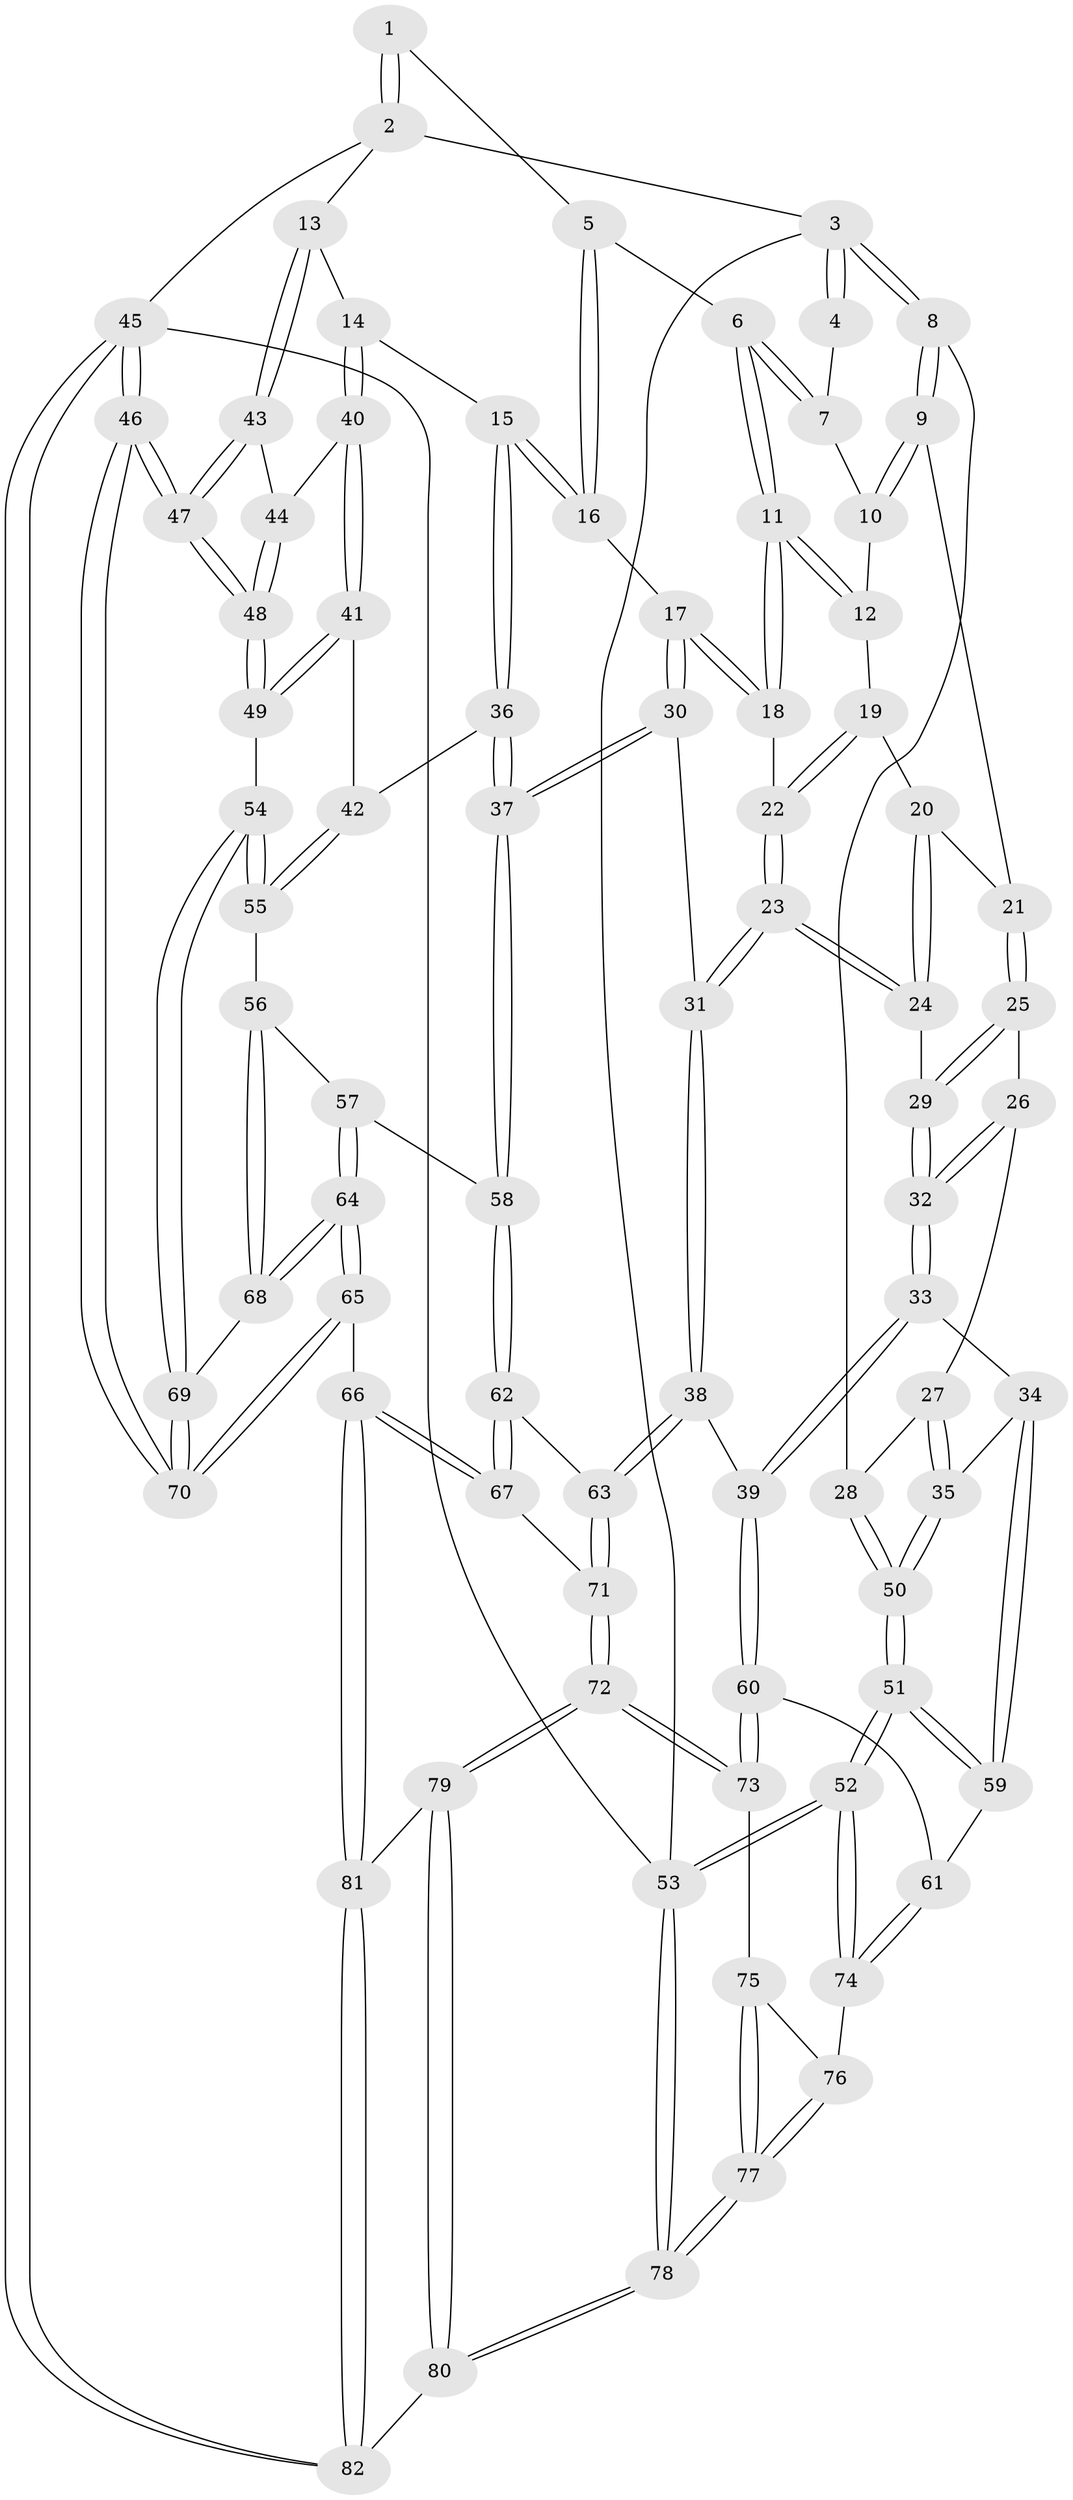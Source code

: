 // Generated by graph-tools (version 1.1) at 2025/11/02/27/25 16:11:52]
// undirected, 82 vertices, 202 edges
graph export_dot {
graph [start="1"]
  node [color=gray90,style=filled];
  1 [pos="+0.6624509328243666+0"];
  2 [pos="+1+0"];
  3 [pos="+0+0"];
  4 [pos="+0.32328212417616137+0"];
  5 [pos="+0.5336362621495316+0.08109665138297464"];
  6 [pos="+0.4693865325265536+0.12289244183753321"];
  7 [pos="+0.29970691734653193+0.04518219271183072"];
  8 [pos="+0+0"];
  9 [pos="+0.01403870370961534+0.13729031168712927"];
  10 [pos="+0.2528928918701015+0.10456334351021442"];
  11 [pos="+0.40931346682220077+0.24785562577300063"];
  12 [pos="+0.30532556952820017+0.19792097335350006"];
  13 [pos="+1+0"];
  14 [pos="+1+0.08227974122814664"];
  15 [pos="+0.7219811802488478+0.33632760384673893"];
  16 [pos="+0.5926407607582568+0.18424083144852396"];
  17 [pos="+0.4330739057947634+0.3131680245287642"];
  18 [pos="+0.4107935098537419+0.2538844839809088"];
  19 [pos="+0.2598069062624884+0.24148908472371255"];
  20 [pos="+0.24187047332261596+0.24982369644740485"];
  21 [pos="+0.08650318850146463+0.23540732394762764"];
  22 [pos="+0.28046664426342444+0.29557774559478217"];
  23 [pos="+0.2425044380072485+0.37748300077540575"];
  24 [pos="+0.23527709147640363+0.37431816259209644"];
  25 [pos="+0.11297240602624288+0.30490857279834516"];
  26 [pos="+0.09334782199680203+0.34985496410571637"];
  27 [pos="+0.037422914413975+0.39489614672108314"];
  28 [pos="+0+0.09268373975085997"];
  29 [pos="+0.2086174408168314+0.36972427600839847"];
  30 [pos="+0.45713730464851055+0.4033519798473213"];
  31 [pos="+0.35442222451799305+0.4603814904936341"];
  32 [pos="+0.11074136350652816+0.49814188330413367"];
  33 [pos="+0.10729968900388266+0.5103547732160679"];
  34 [pos="+0.05495866663552003+0.5042613200386135"];
  35 [pos="+0+0.4915659965504717"];
  36 [pos="+0.698024024690214+0.37909482716366627"];
  37 [pos="+0.6187637650216808+0.44445730882143986"];
  38 [pos="+0.28350672668504756+0.5977403756837764"];
  39 [pos="+0.21552031656157256+0.6209834513211867"];
  40 [pos="+0.896390710198948+0.489539609993401"];
  41 [pos="+0.8642617474456611+0.49823542490795"];
  42 [pos="+0.8244008590790588+0.47488728405364544"];
  43 [pos="+1+0.33169476983796514"];
  44 [pos="+0.9261307188728785+0.49051193257828324"];
  45 [pos="+1+1"];
  46 [pos="+1+1"];
  47 [pos="+1+0.6989742093618678"];
  48 [pos="+1+0.6390146417905125"];
  49 [pos="+0.8904273680650305+0.6176356469276265"];
  50 [pos="+0+0.5290579521880564"];
  51 [pos="+0+0.6621488149351739"];
  52 [pos="+0+0.9896306464415237"];
  53 [pos="+0+1"];
  54 [pos="+0.8210779390579093+0.6493724928944566"];
  55 [pos="+0.8070864857458736+0.6440305987062829"];
  56 [pos="+0.7826519202439162+0.6376670309830946"];
  57 [pos="+0.6784834920572785+0.5618913371671038"];
  58 [pos="+0.6239807975495169+0.4969948729912224"];
  59 [pos="+0.020762910119633143+0.6858684743020073"];
  60 [pos="+0.1965010993997406+0.6476808094537537"];
  61 [pos="+0.09597375796376652+0.698824622681762"];
  62 [pos="+0.5805434628408946+0.5837027937755818"];
  63 [pos="+0.4013850960303117+0.7010567848740836"];
  64 [pos="+0.682168289298011+0.7747529727742976"];
  65 [pos="+0.624869605471504+0.8446231149561387"];
  66 [pos="+0.6227617316761133+0.8455017031067165"];
  67 [pos="+0.596646284535403+0.8298011922096057"];
  68 [pos="+0.6925146368004164+0.7684270648432617"];
  69 [pos="+0.8320910815679761+0.7443924098181026"];
  70 [pos="+0.9312989035918524+0.8863930037796967"];
  71 [pos="+0.4378354798321612+0.8105868381923623"];
  72 [pos="+0.3391565391837498+0.9224890504188341"];
  73 [pos="+0.24051993983425185+0.8519682662551791"];
  74 [pos="+0.08111301333880386+0.8163953211890816"];
  75 [pos="+0.2259066898959075+0.8550643698494255"];
  76 [pos="+0.11213342613664061+0.8560292370567865"];
  77 [pos="+0.06675909308665827+1"];
  78 [pos="+0+1"];
  79 [pos="+0.33651881077253865+0.9999650318166955"];
  80 [pos="+0.30622784360033584+1"];
  81 [pos="+0.6246599435229517+0.9311351088006068"];
  82 [pos="+0.6786405772121871+1"];
  1 -- 2;
  1 -- 2;
  1 -- 5;
  2 -- 3;
  2 -- 13;
  2 -- 45;
  3 -- 4;
  3 -- 4;
  3 -- 8;
  3 -- 8;
  3 -- 53;
  4 -- 7;
  5 -- 6;
  5 -- 16;
  5 -- 16;
  6 -- 7;
  6 -- 7;
  6 -- 11;
  6 -- 11;
  7 -- 10;
  8 -- 9;
  8 -- 9;
  8 -- 28;
  9 -- 10;
  9 -- 10;
  9 -- 21;
  10 -- 12;
  11 -- 12;
  11 -- 12;
  11 -- 18;
  11 -- 18;
  12 -- 19;
  13 -- 14;
  13 -- 43;
  13 -- 43;
  14 -- 15;
  14 -- 40;
  14 -- 40;
  15 -- 16;
  15 -- 16;
  15 -- 36;
  15 -- 36;
  16 -- 17;
  17 -- 18;
  17 -- 18;
  17 -- 30;
  17 -- 30;
  18 -- 22;
  19 -- 20;
  19 -- 22;
  19 -- 22;
  20 -- 21;
  20 -- 24;
  20 -- 24;
  21 -- 25;
  21 -- 25;
  22 -- 23;
  22 -- 23;
  23 -- 24;
  23 -- 24;
  23 -- 31;
  23 -- 31;
  24 -- 29;
  25 -- 26;
  25 -- 29;
  25 -- 29;
  26 -- 27;
  26 -- 32;
  26 -- 32;
  27 -- 28;
  27 -- 35;
  27 -- 35;
  28 -- 50;
  28 -- 50;
  29 -- 32;
  29 -- 32;
  30 -- 31;
  30 -- 37;
  30 -- 37;
  31 -- 38;
  31 -- 38;
  32 -- 33;
  32 -- 33;
  33 -- 34;
  33 -- 39;
  33 -- 39;
  34 -- 35;
  34 -- 59;
  34 -- 59;
  35 -- 50;
  35 -- 50;
  36 -- 37;
  36 -- 37;
  36 -- 42;
  37 -- 58;
  37 -- 58;
  38 -- 39;
  38 -- 63;
  38 -- 63;
  39 -- 60;
  39 -- 60;
  40 -- 41;
  40 -- 41;
  40 -- 44;
  41 -- 42;
  41 -- 49;
  41 -- 49;
  42 -- 55;
  42 -- 55;
  43 -- 44;
  43 -- 47;
  43 -- 47;
  44 -- 48;
  44 -- 48;
  45 -- 46;
  45 -- 46;
  45 -- 82;
  45 -- 82;
  45 -- 53;
  46 -- 47;
  46 -- 47;
  46 -- 70;
  46 -- 70;
  47 -- 48;
  47 -- 48;
  48 -- 49;
  48 -- 49;
  49 -- 54;
  50 -- 51;
  50 -- 51;
  51 -- 52;
  51 -- 52;
  51 -- 59;
  51 -- 59;
  52 -- 53;
  52 -- 53;
  52 -- 74;
  52 -- 74;
  53 -- 78;
  53 -- 78;
  54 -- 55;
  54 -- 55;
  54 -- 69;
  54 -- 69;
  55 -- 56;
  56 -- 57;
  56 -- 68;
  56 -- 68;
  57 -- 58;
  57 -- 64;
  57 -- 64;
  58 -- 62;
  58 -- 62;
  59 -- 61;
  60 -- 61;
  60 -- 73;
  60 -- 73;
  61 -- 74;
  61 -- 74;
  62 -- 63;
  62 -- 67;
  62 -- 67;
  63 -- 71;
  63 -- 71;
  64 -- 65;
  64 -- 65;
  64 -- 68;
  64 -- 68;
  65 -- 66;
  65 -- 70;
  65 -- 70;
  66 -- 67;
  66 -- 67;
  66 -- 81;
  66 -- 81;
  67 -- 71;
  68 -- 69;
  69 -- 70;
  69 -- 70;
  71 -- 72;
  71 -- 72;
  72 -- 73;
  72 -- 73;
  72 -- 79;
  72 -- 79;
  73 -- 75;
  74 -- 76;
  75 -- 76;
  75 -- 77;
  75 -- 77;
  76 -- 77;
  76 -- 77;
  77 -- 78;
  77 -- 78;
  78 -- 80;
  78 -- 80;
  79 -- 80;
  79 -- 80;
  79 -- 81;
  80 -- 82;
  81 -- 82;
  81 -- 82;
}
